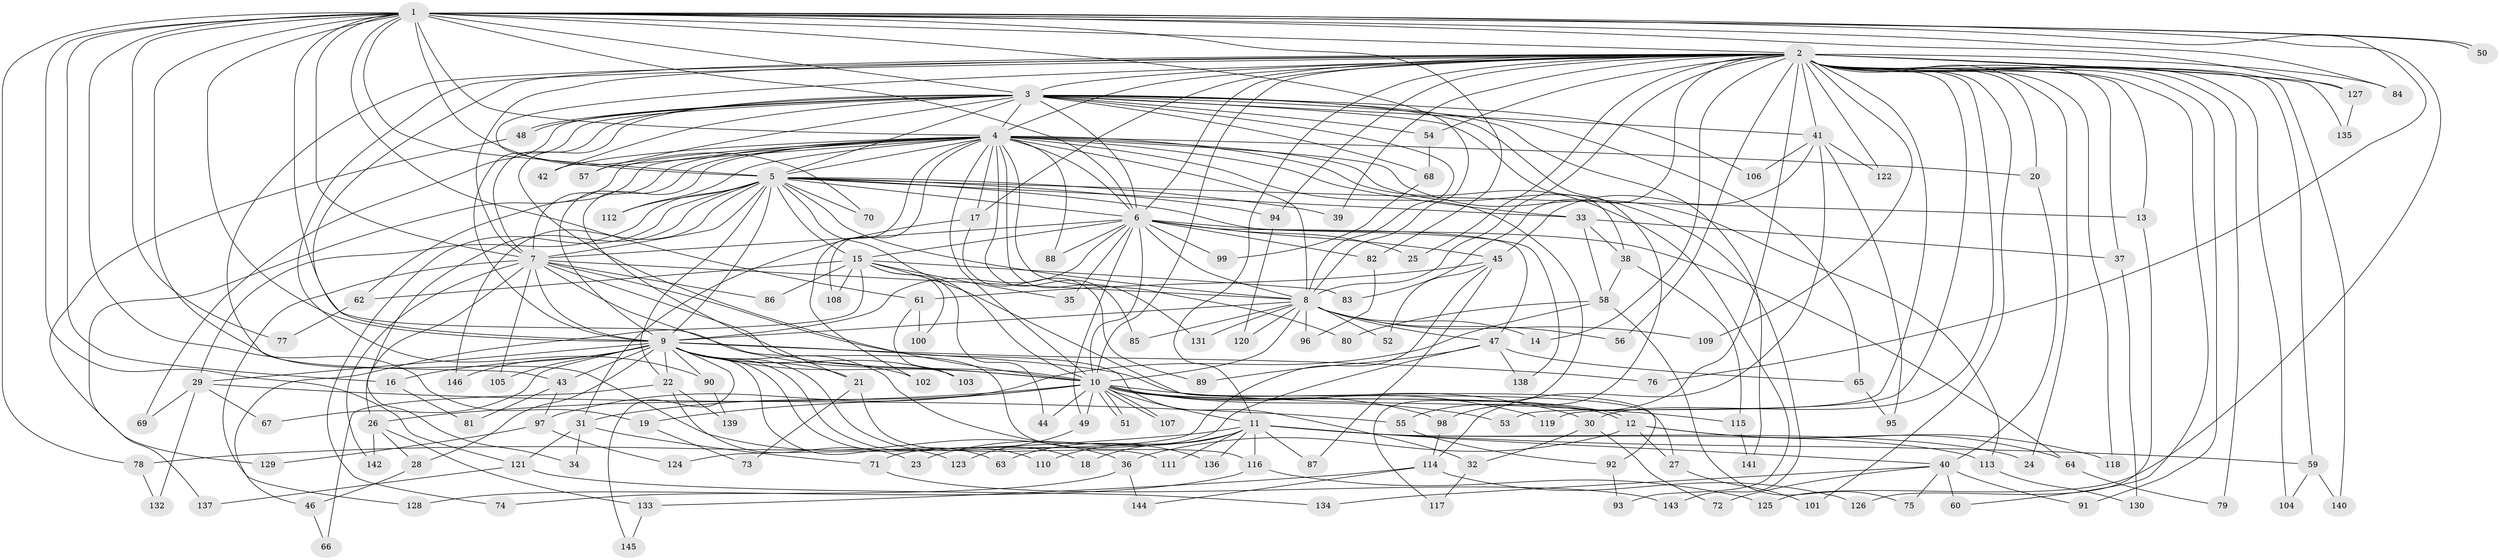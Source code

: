 // coarse degree distribution, {26: 0.017857142857142856, 43: 0.008928571428571428, 20: 0.008928571428571428, 21: 0.008928571428571428, 22: 0.008928571428571428, 15: 0.008928571428571428, 16: 0.017857142857142856, 28: 0.008928571428571428, 24: 0.008928571428571428, 7: 0.017857142857142856, 3: 0.20535714285714285, 2: 0.5267857142857143, 11: 0.008928571428571428, 4: 0.0625, 5: 0.026785714285714284, 6: 0.05357142857142857}
// Generated by graph-tools (version 1.1) at 2025/51/02/27/25 19:51:51]
// undirected, 146 vertices, 317 edges
graph export_dot {
graph [start="1"]
  node [color=gray90,style=filled];
  1;
  2;
  3;
  4;
  5;
  6;
  7;
  8;
  9;
  10;
  11;
  12;
  13;
  14;
  15;
  16;
  17;
  18;
  19;
  20;
  21;
  22;
  23;
  24;
  25;
  26;
  27;
  28;
  29;
  30;
  31;
  32;
  33;
  34;
  35;
  36;
  37;
  38;
  39;
  40;
  41;
  42;
  43;
  44;
  45;
  46;
  47;
  48;
  49;
  50;
  51;
  52;
  53;
  54;
  55;
  56;
  57;
  58;
  59;
  60;
  61;
  62;
  63;
  64;
  65;
  66;
  67;
  68;
  69;
  70;
  71;
  72;
  73;
  74;
  75;
  76;
  77;
  78;
  79;
  80;
  81;
  82;
  83;
  84;
  85;
  86;
  87;
  88;
  89;
  90;
  91;
  92;
  93;
  94;
  95;
  96;
  97;
  98;
  99;
  100;
  101;
  102;
  103;
  104;
  105;
  106;
  107;
  108;
  109;
  110;
  111;
  112;
  113;
  114;
  115;
  116;
  117;
  118;
  119;
  120;
  121;
  122;
  123;
  124;
  125;
  126;
  127;
  128;
  129;
  130;
  131;
  132;
  133;
  134;
  135;
  136;
  137;
  138;
  139;
  140;
  141;
  142;
  143;
  144;
  145;
  146;
  1 -- 2;
  1 -- 3;
  1 -- 4;
  1 -- 5;
  1 -- 6;
  1 -- 7;
  1 -- 8;
  1 -- 9;
  1 -- 10;
  1 -- 16;
  1 -- 19;
  1 -- 36;
  1 -- 50;
  1 -- 50;
  1 -- 61;
  1 -- 70;
  1 -- 76;
  1 -- 77;
  1 -- 78;
  1 -- 82;
  1 -- 84;
  1 -- 121;
  1 -- 125;
  1 -- 127;
  2 -- 3;
  2 -- 4;
  2 -- 5;
  2 -- 6;
  2 -- 7;
  2 -- 8;
  2 -- 9;
  2 -- 10;
  2 -- 11;
  2 -- 13;
  2 -- 14;
  2 -- 17;
  2 -- 20;
  2 -- 24;
  2 -- 25;
  2 -- 30;
  2 -- 37;
  2 -- 39;
  2 -- 41;
  2 -- 43;
  2 -- 53;
  2 -- 54;
  2 -- 56;
  2 -- 59;
  2 -- 60;
  2 -- 79;
  2 -- 83;
  2 -- 84;
  2 -- 90;
  2 -- 91;
  2 -- 94;
  2 -- 98;
  2 -- 101;
  2 -- 104;
  2 -- 109;
  2 -- 118;
  2 -- 119;
  2 -- 122;
  2 -- 127;
  2 -- 135;
  2 -- 140;
  3 -- 4;
  3 -- 5;
  3 -- 6;
  3 -- 7;
  3 -- 8;
  3 -- 9;
  3 -- 10;
  3 -- 38;
  3 -- 41;
  3 -- 42;
  3 -- 48;
  3 -- 48;
  3 -- 54;
  3 -- 55;
  3 -- 57;
  3 -- 65;
  3 -- 68;
  3 -- 69;
  3 -- 106;
  3 -- 141;
  4 -- 5;
  4 -- 6;
  4 -- 7;
  4 -- 8;
  4 -- 9;
  4 -- 10;
  4 -- 17;
  4 -- 20;
  4 -- 21;
  4 -- 33;
  4 -- 42;
  4 -- 57;
  4 -- 62;
  4 -- 80;
  4 -- 85;
  4 -- 88;
  4 -- 93;
  4 -- 102;
  4 -- 108;
  4 -- 112;
  4 -- 113;
  4 -- 117;
  4 -- 131;
  4 -- 137;
  4 -- 143;
  5 -- 6;
  5 -- 7;
  5 -- 8;
  5 -- 9;
  5 -- 10;
  5 -- 13;
  5 -- 15;
  5 -- 22;
  5 -- 29;
  5 -- 33;
  5 -- 34;
  5 -- 39;
  5 -- 70;
  5 -- 74;
  5 -- 94;
  5 -- 112;
  5 -- 138;
  5 -- 146;
  6 -- 7;
  6 -- 8;
  6 -- 9;
  6 -- 10;
  6 -- 15;
  6 -- 25;
  6 -- 35;
  6 -- 45;
  6 -- 47;
  6 -- 49;
  6 -- 64;
  6 -- 82;
  6 -- 88;
  6 -- 99;
  7 -- 8;
  7 -- 9;
  7 -- 10;
  7 -- 26;
  7 -- 32;
  7 -- 86;
  7 -- 105;
  7 -- 116;
  7 -- 128;
  7 -- 142;
  8 -- 9;
  8 -- 10;
  8 -- 14;
  8 -- 47;
  8 -- 52;
  8 -- 56;
  8 -- 85;
  8 -- 96;
  8 -- 109;
  8 -- 120;
  8 -- 131;
  9 -- 10;
  9 -- 16;
  9 -- 18;
  9 -- 21;
  9 -- 22;
  9 -- 27;
  9 -- 28;
  9 -- 29;
  9 -- 43;
  9 -- 63;
  9 -- 67;
  9 -- 76;
  9 -- 90;
  9 -- 102;
  9 -- 103;
  9 -- 105;
  9 -- 110;
  9 -- 123;
  9 -- 136;
  9 -- 145;
  9 -- 146;
  10 -- 11;
  10 -- 12;
  10 -- 12;
  10 -- 19;
  10 -- 26;
  10 -- 30;
  10 -- 31;
  10 -- 44;
  10 -- 49;
  10 -- 51;
  10 -- 51;
  10 -- 53;
  10 -- 98;
  10 -- 107;
  10 -- 107;
  10 -- 115;
  10 -- 119;
  11 -- 18;
  11 -- 23;
  11 -- 24;
  11 -- 40;
  11 -- 59;
  11 -- 63;
  11 -- 78;
  11 -- 87;
  11 -- 110;
  11 -- 111;
  11 -- 113;
  11 -- 116;
  11 -- 136;
  12 -- 27;
  12 -- 36;
  12 -- 64;
  12 -- 118;
  13 -- 126;
  15 -- 35;
  15 -- 44;
  15 -- 46;
  15 -- 62;
  15 -- 83;
  15 -- 86;
  15 -- 92;
  15 -- 100;
  15 -- 108;
  16 -- 81;
  17 -- 31;
  17 -- 89;
  19 -- 73;
  20 -- 40;
  21 -- 73;
  21 -- 111;
  22 -- 23;
  22 -- 66;
  22 -- 139;
  26 -- 28;
  26 -- 133;
  26 -- 142;
  27 -- 101;
  28 -- 46;
  29 -- 55;
  29 -- 67;
  29 -- 69;
  29 -- 132;
  30 -- 32;
  30 -- 72;
  31 -- 34;
  31 -- 71;
  31 -- 121;
  32 -- 117;
  33 -- 37;
  33 -- 38;
  33 -- 58;
  36 -- 74;
  36 -- 144;
  37 -- 130;
  38 -- 58;
  38 -- 115;
  40 -- 60;
  40 -- 72;
  40 -- 75;
  40 -- 91;
  40 -- 134;
  41 -- 45;
  41 -- 95;
  41 -- 106;
  41 -- 114;
  41 -- 122;
  43 -- 81;
  43 -- 97;
  45 -- 52;
  45 -- 61;
  45 -- 87;
  45 -- 124;
  46 -- 66;
  47 -- 65;
  47 -- 71;
  47 -- 89;
  47 -- 138;
  48 -- 129;
  49 -- 123;
  54 -- 68;
  55 -- 92;
  58 -- 75;
  58 -- 80;
  58 -- 97;
  59 -- 104;
  59 -- 140;
  61 -- 100;
  61 -- 103;
  62 -- 77;
  64 -- 79;
  65 -- 95;
  68 -- 99;
  71 -- 143;
  78 -- 132;
  82 -- 96;
  90 -- 139;
  92 -- 93;
  94 -- 120;
  97 -- 124;
  97 -- 129;
  98 -- 114;
  113 -- 130;
  114 -- 126;
  114 -- 133;
  114 -- 144;
  115 -- 141;
  116 -- 125;
  116 -- 128;
  121 -- 134;
  121 -- 137;
  127 -- 135;
  133 -- 145;
}

